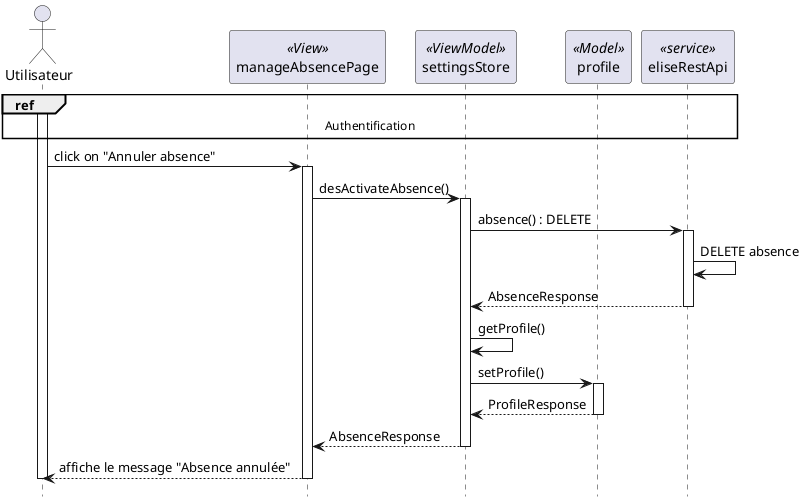 @startuml sequence_annuler_absence

hide footbox


actor "Utilisateur" as user
participant "manageAbsencePage" as manageAbsencePage << View >>
participant "settingsStore" as settingsStore << ViewModel >>
participant "profile" as profile << Model >>
participant "eliseRestApi" as eliseRestApi << service >>

ref over user,manageAbsencePage,eliseRestApi,profile,settingsStore : Authentification

activate user
user -> manageAbsencePage : click on "Annuler absence"
activate manageAbsencePage
manageAbsencePage -> settingsStore : desActivateAbsence()
activate settingsStore
settingsStore -> eliseRestApi : absence() : DELETE
activate eliseRestApi
eliseRestApi -> eliseRestApi : DELETE absence
eliseRestApi --> settingsStore : AbsenceResponse
deactivate eliseRestApi
settingsStore -> settingsStore : getProfile()
settingsStore -> profile : setProfile()
activate profile
profile --> settingsStore : ProfileResponse
deactivate profile
settingsStore --> manageAbsencePage : AbsenceResponse
deactivate settingsStore
manageAbsencePage --> user : affiche le message "Absence annulée"
deactivate manageAbsencePage



deactivate user
